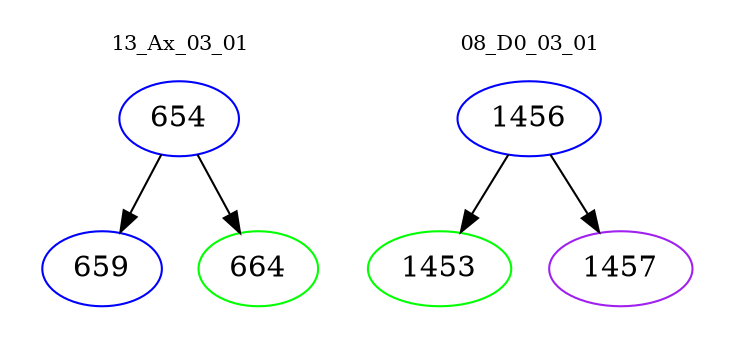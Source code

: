 digraph{
subgraph cluster_0 {
color = white
label = "13_Ax_03_01";
fontsize=10;
T0_654 [label="654", color="blue"]
T0_654 -> T0_659 [color="black"]
T0_659 [label="659", color="blue"]
T0_654 -> T0_664 [color="black"]
T0_664 [label="664", color="green"]
}
subgraph cluster_1 {
color = white
label = "08_D0_03_01";
fontsize=10;
T1_1456 [label="1456", color="blue"]
T1_1456 -> T1_1453 [color="black"]
T1_1453 [label="1453", color="green"]
T1_1456 -> T1_1457 [color="black"]
T1_1457 [label="1457", color="purple"]
}
}
